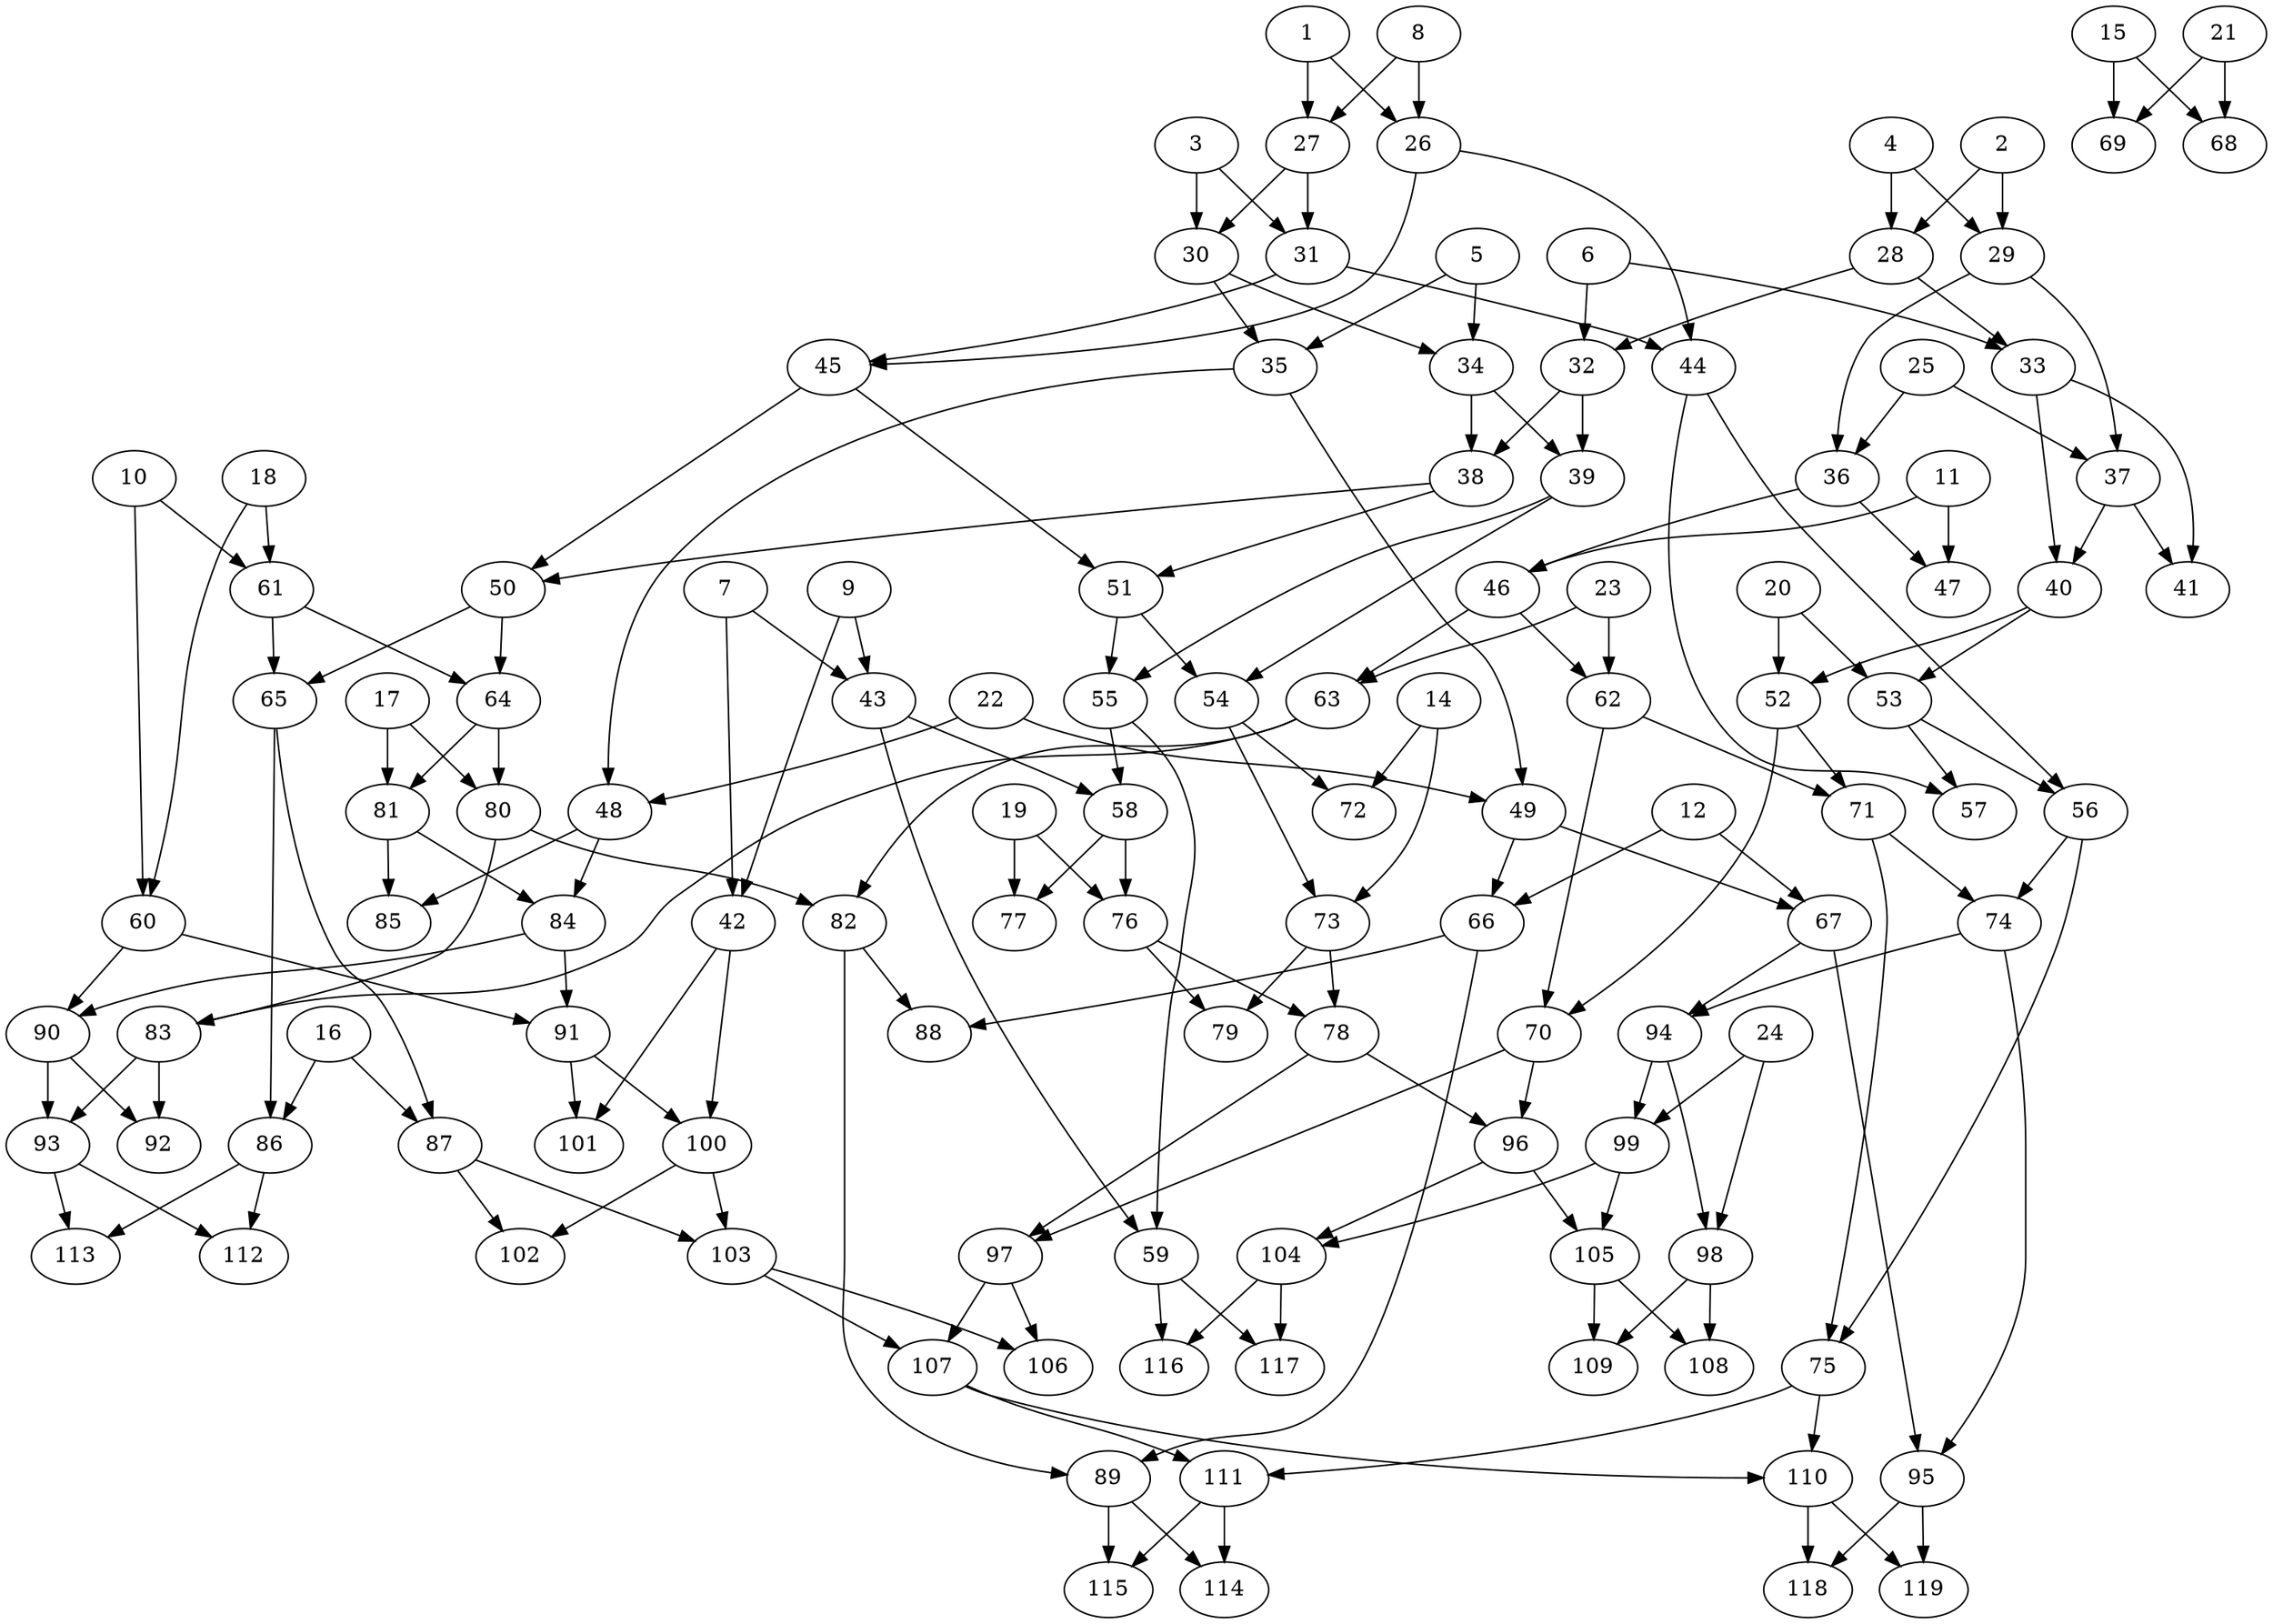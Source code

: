 strict digraph "" {
	81 -> 85;
	81 -> 84;
	96 -> 104;
	96 -> 105;
	104 -> 116;
	104 -> 117;
	56 -> 74;
	56 -> 75;
	74 -> 95;
	74 -> 94;
	10 -> 61;
	10 -> 60;
	61 -> 64;
	61 -> 65;
	3 -> 31;
	3 -> 30;
	31 -> 44;
	31 -> 45;
	76 -> 79;
	76 -> 78;
	15 -> 69;
	15 -> 68;
	36 -> 46;
	36 -> 47;
	46 -> 63;
	46 -> 62;
	55 -> 59;
	55 -> 58;
	59 -> 116;
	59 -> 117;
	32 -> 39;
	32 -> 38;
	39 -> 55;
	39 -> 54;
	105 -> 109;
	105 -> 108;
	16 -> 86;
	16 -> 87;
	86 -> 113;
	86 -> 112;
	24 -> 99;
	24 -> 98;
	99 -> 104;
	99 -> 105;
	64 -> 81;
	64 -> 80;
	80 -> 82;
	80 -> 83;
	44 -> 56;
	44 -> 57;
	40 -> 52;
	40 -> 53;
	52 -> 71;
	52 -> 70;
	100 -> 103;
	100 -> 102;
	103 -> 106;
	103 -> 107;
	66 -> 89;
	66 -> 88;
	89 -> 115;
	89 -> 114;
	23 -> 63;
	23 -> 62;
	63 -> 82;
	63 -> 83;
	1 -> 26;
	1 -> 27;
	26 -> 44;
	26 -> 45;
	33 -> 40;
	33 -> 41;
	90 -> 92;
	90 -> 93;
	25 -> 36;
	25 -> 37;
	54 -> 72;
	54 -> 73;
	82 -> 89;
	82 -> 88;
	11 -> 46;
	11 -> 47;
	14 -> 72;
	14 -> 73;
	29 -> 36;
	29 -> 37;
	17 -> 81;
	17 -> 80;
	97 -> 106;
	97 -> 107;
	49 -> 66;
	49 -> 67;
	95 -> 118;
	95 -> 119;
	94 -> 99;
	94 -> 98;
	98 -> 109;
	98 -> 108;
	18 -> 61;
	18 -> 60;
	60 -> 90;
	60 -> 91;
	53 -> 56;
	53 -> 57;
	30 -> 34;
	30 -> 35;
	34 -> 39;
	34 -> 38;
	21 -> 69;
	21 -> 68;
	42 -> 100;
	42 -> 101;
	110 -> 118;
	110 -> 119;
	73 -> 79;
	73 -> 78;
	78 -> 96;
	78 -> 97;
	9 -> 42;
	9 -> 43;
	107 -> 110;
	107 -> 111;
	38 -> 50;
	38 -> 51;
	50 -> 64;
	50 -> 65;
	83 -> 92;
	83 -> 93;
	67 -> 95;
	67 -> 94;
	27 -> 31;
	27 -> 30;
	8 -> 26;
	8 -> 27;
	71 -> 74;
	71 -> 75;
	62 -> 71;
	62 -> 70;
	84 -> 90;
	84 -> 91;
	2 -> 29;
	2 -> 28;
	93 -> 113;
	93 -> 112;
	58 -> 76;
	58 -> 77;
	4 -> 29;
	4 -> 28;
	91 -> 100;
	91 -> 101;
	28 -> 32;
	28 -> 33;
	75 -> 110;
	75 -> 111;
	51 -> 55;
	51 -> 54;
	65 -> 86;
	65 -> 87;
	43 -> 59;
	43 -> 58;
	87 -> 103;
	87 -> 102;
	19 -> 76;
	19 -> 77;
	22 -> 49;
	22 -> 48;
	48 -> 85;
	48 -> 84;
	45 -> 50;
	45 -> 51;
	111 -> 115;
	111 -> 114;
	6 -> 32;
	6 -> 33;
	35 -> 49;
	35 -> 48;
	70 -> 96;
	70 -> 97;
	5 -> 34;
	5 -> 35;
	20 -> 52;
	20 -> 53;
	12 -> 66;
	12 -> 67;
	37 -> 40;
	37 -> 41;
	7 -> 42;
	7 -> 43;
}
